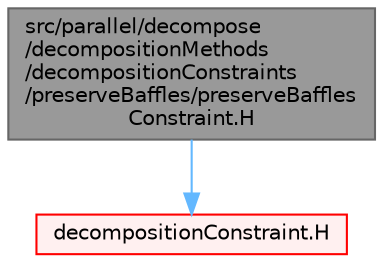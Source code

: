 digraph "src/parallel/decompose/decompositionMethods/decompositionConstraints/preserveBaffles/preserveBafflesConstraint.H"
{
 // LATEX_PDF_SIZE
  bgcolor="transparent";
  edge [fontname=Helvetica,fontsize=10,labelfontname=Helvetica,labelfontsize=10];
  node [fontname=Helvetica,fontsize=10,shape=box,height=0.2,width=0.4];
  Node1 [id="Node000001",label="src/parallel/decompose\l/decompositionMethods\l/decompositionConstraints\l/preserveBaffles/preserveBaffles\lConstraint.H",height=0.2,width=0.4,color="gray40", fillcolor="grey60", style="filled", fontcolor="black",tooltip=" "];
  Node1 -> Node2 [id="edge1_Node000001_Node000002",color="steelblue1",style="solid",tooltip=" "];
  Node2 [id="Node000002",label="decompositionConstraint.H",height=0.2,width=0.4,color="red", fillcolor="#FFF0F0", style="filled",URL="$decompositionConstraint_8H.html",tooltip=" "];
}
